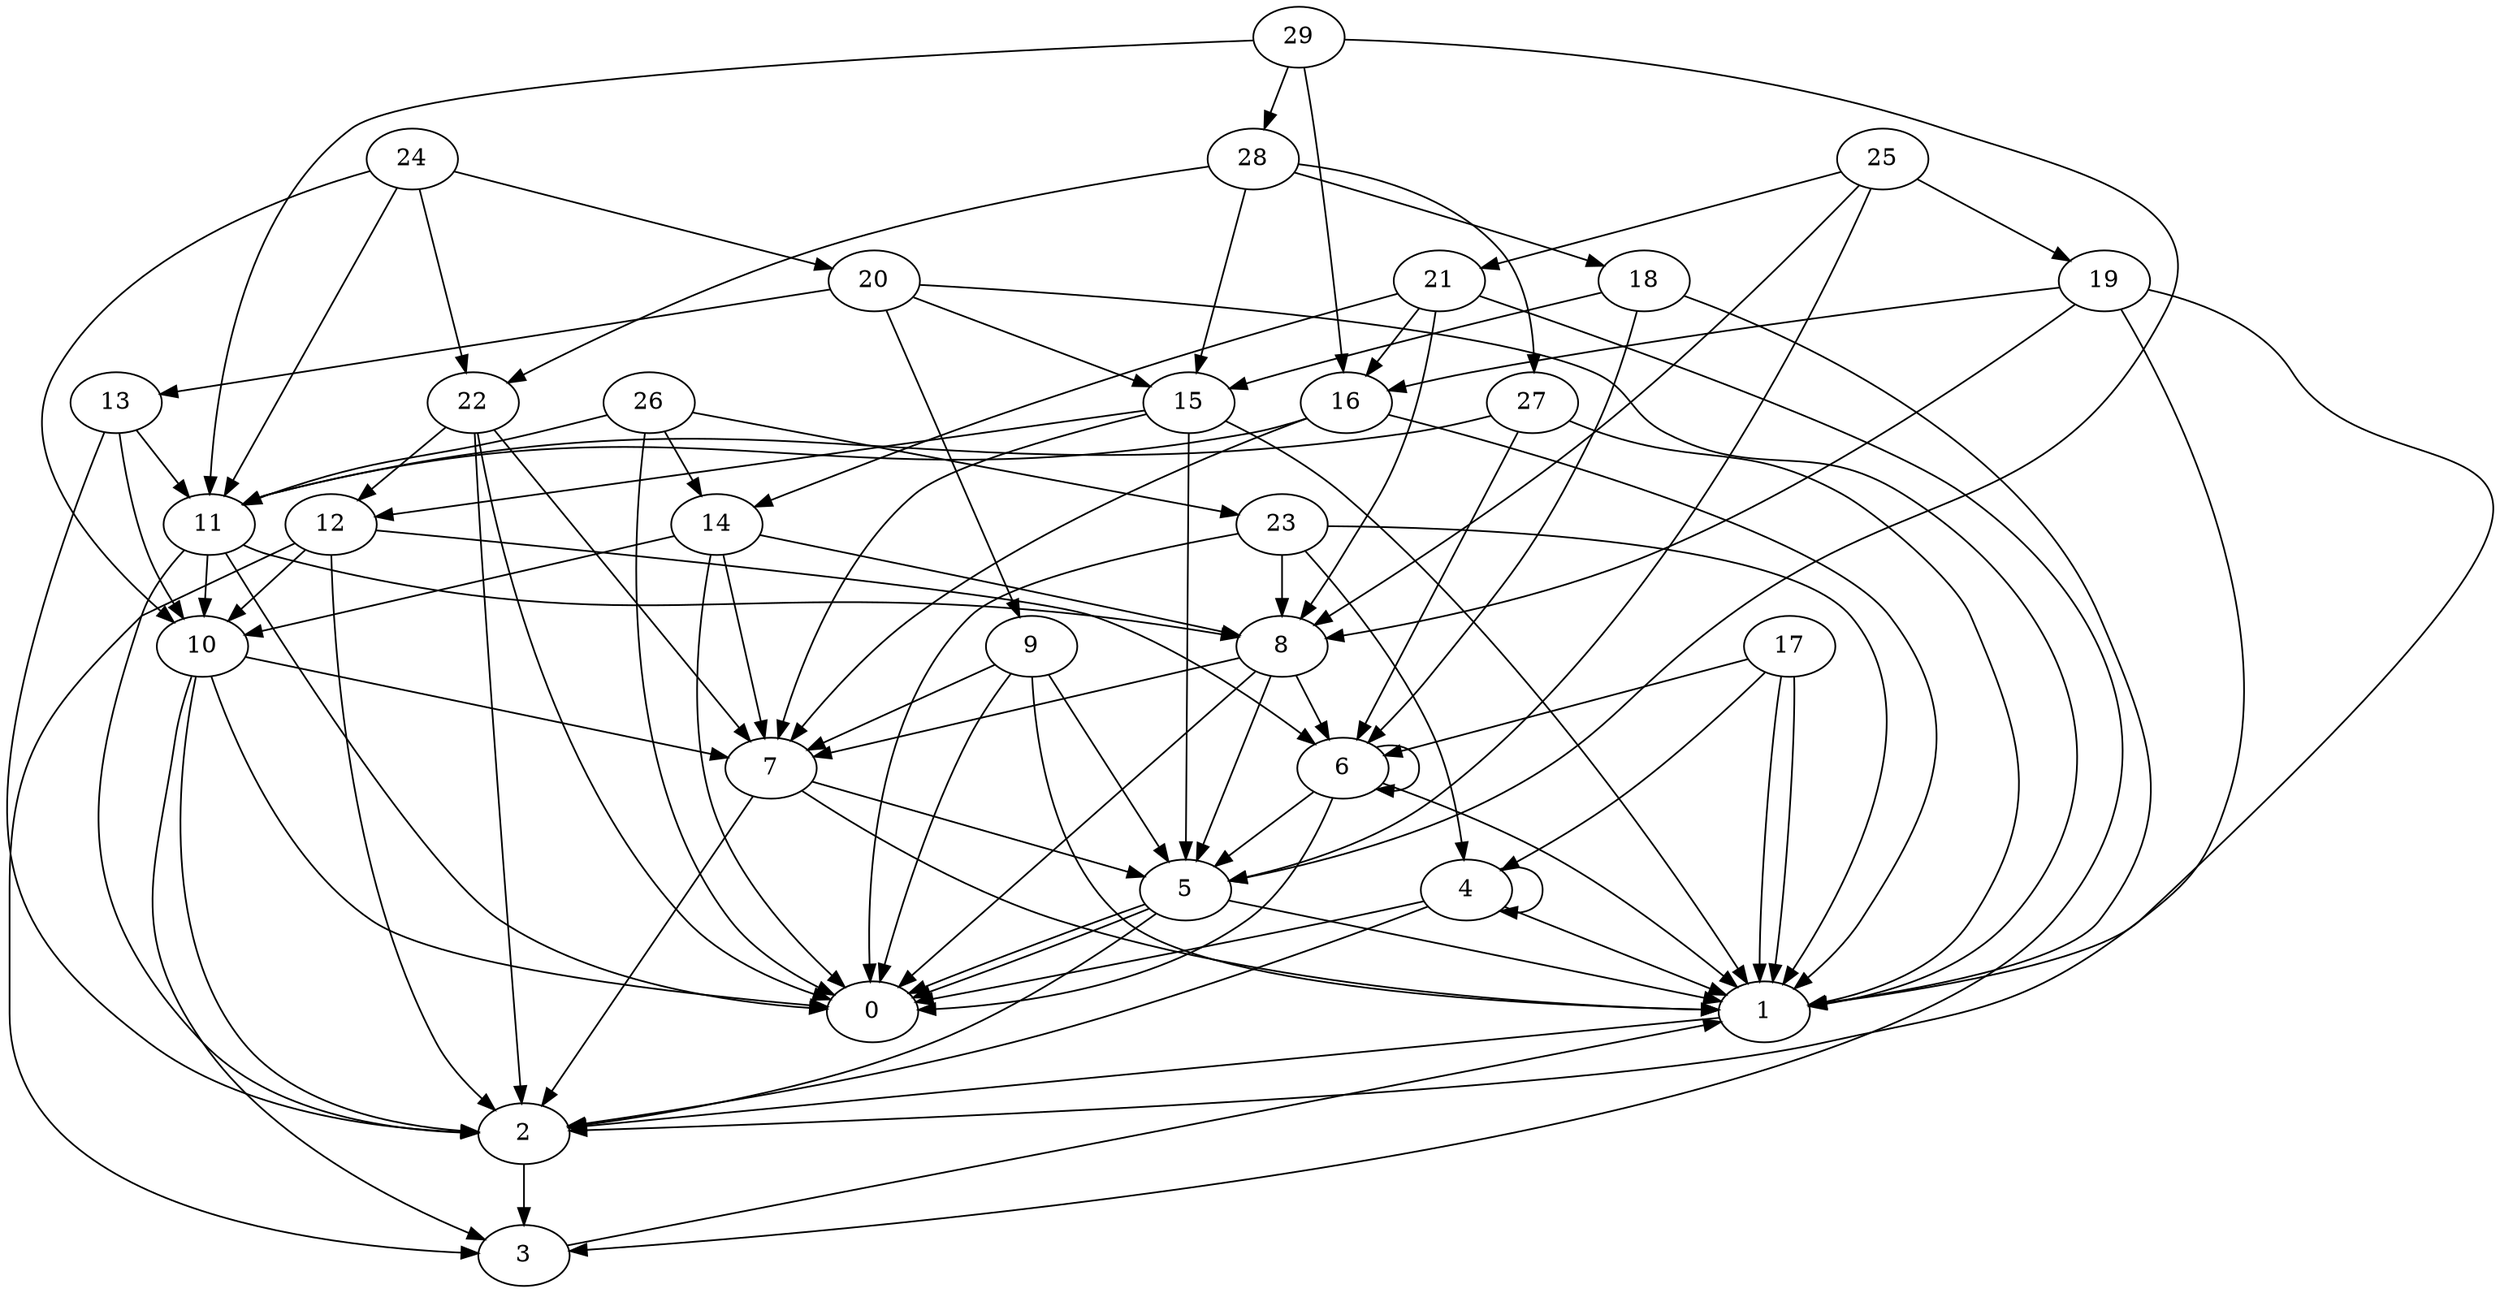digraph G {
	0;
	1;
	2;
	1;
	2;
	3;
	4;
	0;
	5;
	6;
	7;
	8;
	9;
	10;
	11;
	12;
	13;
	14;
	15;
	16;
	17;
	18;
	19;
	20;
	21;
	22;
	23;
	24;
	25;
	26;
	27;
	28;
	29;
	1 -> 2;
	2 -> 3;
	3 -> 1;
	4 -> 4;
	4 -> 1;
	4 -> 2;
	4 -> 0;
	5 -> 2;
	5 -> 0;
	5 -> 1;
	5 -> 0;
	6 -> 1;
	6 -> 6;
	6 -> 0;
	6 -> 5;
	7 -> 5;
	7 -> 2;
	7 -> 1;
	8 -> 0;
	8 -> 7;
	8 -> 6;
	8 -> 5;
	9 -> 5;
	9 -> 7;
	9 -> 0;
	9 -> 1;
	10 -> 7;
	10 -> 0;
	10 -> 3;
	10 -> 2;
	11 -> 2;
	11 -> 8;
	11 -> 10;
	11 -> 0;
	12 -> 10;
	12 -> 6;
	12 -> 2;
	12 -> 3;
	13 -> 11;
	13 -> 2;
	13 -> 10;
	14 -> 0;
	14 -> 8;
	14 -> 7;
	14 -> 10;
	15 -> 1;
	15 -> 5;
	15 -> 12;
	15 -> 7;
	16 -> 1;
	16 -> 7;
	16 -> 11;
	17 -> 1;
	17 -> 4;
	17 -> 6;
	17 -> 1;
	18 -> 15;
	18 -> 1;
	18 -> 6;
	19 -> 1;
	19 -> 2;
	19 -> 8;
	19 -> 16;
	20 -> 13;
	20 -> 15;
	20 -> 1;
	20 -> 9;
	21 -> 14;
	21 -> 3;
	21 -> 16;
	21 -> 8;
	22 -> 2;
	22 -> 7;
	22 -> 0;
	22 -> 12;
	23 -> 1;
	23 -> 0;
	23 -> 8;
	23 -> 4;
	24 -> 20;
	24 -> 22;
	24 -> 10;
	24 -> 11;
	25 -> 21;
	25 -> 8;
	25 -> 5;
	25 -> 19;
	26 -> 11;
	26 -> 14;
	26 -> 23;
	26 -> 0;
	27 -> 11;
	27 -> 1;
	27 -> 6;
	28 -> 15;
	28 -> 27;
	28 -> 18;
	28 -> 22;
	29 -> 5;
	29 -> 28;
	29 -> 11;
	29 -> 16;
}